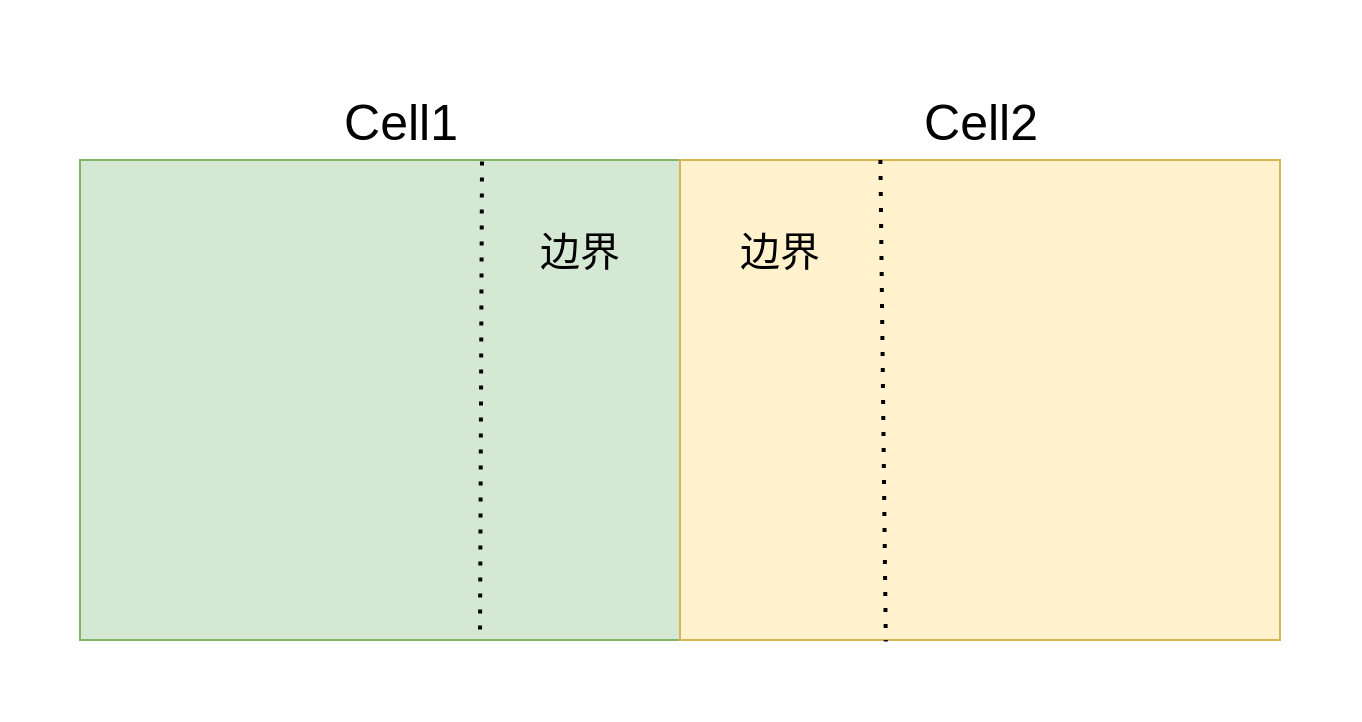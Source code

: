 <mxfile version="24.6.2" type="github">
  <diagram name="第 1 页" id="mCtsNMPK-qCeQv55arq6">
    <mxGraphModel dx="1213" dy="1915" grid="1" gridSize="10" guides="1" tooltips="1" connect="1" arrows="1" fold="1" page="1" pageScale="1" pageWidth="827" pageHeight="1169" math="0" shadow="0">
      <root>
        <mxCell id="0" />
        <mxCell id="1" parent="0" />
        <mxCell id="GfVbO2rgs8tm_GtIgk81-5" value="" style="rounded=0;whiteSpace=wrap;html=1;fillColor=none;strokeColor=none;" parent="1" vertex="1">
          <mxGeometry x="80" y="-160" width="680" height="360" as="geometry" />
        </mxCell>
        <mxCell id="GfVbO2rgs8tm_GtIgk81-3" value="Cell1" style="text;html=1;align=center;verticalAlign=middle;resizable=0;points=[];autosize=1;strokeColor=none;fillColor=none;fontSize=25;" parent="1" vertex="1">
          <mxGeometry x="240" y="-120" width="80" height="40" as="geometry" />
        </mxCell>
        <mxCell id="GfVbO2rgs8tm_GtIgk81-4" value="Cell2" style="text;html=1;align=center;verticalAlign=middle;resizable=0;points=[];autosize=1;strokeColor=none;fillColor=none;fontSize=25;" parent="1" vertex="1">
          <mxGeometry x="530" y="-120" width="80" height="40" as="geometry" />
        </mxCell>
        <mxCell id="8OMAZ_cFOerNt6lozPJR-2" value="" style="rounded=0;whiteSpace=wrap;html=1;fillColor=#d5e8d4;strokeColor=#82b366;" vertex="1" parent="1">
          <mxGeometry x="120" y="-80" width="300" height="240" as="geometry" />
        </mxCell>
        <mxCell id="8OMAZ_cFOerNt6lozPJR-3" value="" style="endArrow=none;dashed=1;html=1;dashPattern=1 3;strokeWidth=2;rounded=0;entryX=0;entryY=0;entryDx=0;entryDy=0;exitX=0.67;exitY=0.003;exitDx=0;exitDy=0;exitPerimeter=0;" edge="1" parent="1" source="8OMAZ_cFOerNt6lozPJR-2">
          <mxGeometry width="50" height="50" relative="1" as="geometry">
            <mxPoint x="400" y="-130" as="sourcePoint" />
            <mxPoint x="320" y="160" as="targetPoint" />
          </mxGeometry>
        </mxCell>
        <mxCell id="8OMAZ_cFOerNt6lozPJR-4" value="" style="rounded=0;whiteSpace=wrap;html=1;fillColor=#fff2cc;strokeColor=#d6b656;" vertex="1" parent="1">
          <mxGeometry x="420" y="-80" width="300" height="240" as="geometry" />
        </mxCell>
        <mxCell id="8OMAZ_cFOerNt6lozPJR-5" value="" style="endArrow=none;dashed=1;html=1;dashPattern=1 3;strokeWidth=2;rounded=0;entryX=0.343;entryY=1.003;entryDx=0;entryDy=0;exitX=0.334;exitY=0;exitDx=0;exitDy=0;exitPerimeter=0;entryPerimeter=0;" edge="1" parent="1" source="8OMAZ_cFOerNt6lozPJR-4" target="8OMAZ_cFOerNt6lozPJR-4">
          <mxGeometry width="50" height="50" relative="1" as="geometry">
            <mxPoint x="331" y="-309" as="sourcePoint" />
            <mxPoint x="330" y="-70" as="targetPoint" />
          </mxGeometry>
        </mxCell>
        <mxCell id="8OMAZ_cFOerNt6lozPJR-6" value="边界" style="text;strokeColor=none;align=center;fillColor=none;html=1;verticalAlign=middle;whiteSpace=wrap;rounded=0;fontSize=20;" vertex="1" parent="1">
          <mxGeometry x="340" y="-50" width="60" height="30" as="geometry" />
        </mxCell>
        <mxCell id="8OMAZ_cFOerNt6lozPJR-7" value="边界" style="text;strokeColor=none;align=center;fillColor=none;html=1;verticalAlign=middle;whiteSpace=wrap;rounded=0;fontSize=20;" vertex="1" parent="1">
          <mxGeometry x="440" y="-50" width="60" height="30" as="geometry" />
        </mxCell>
      </root>
    </mxGraphModel>
  </diagram>
</mxfile>
